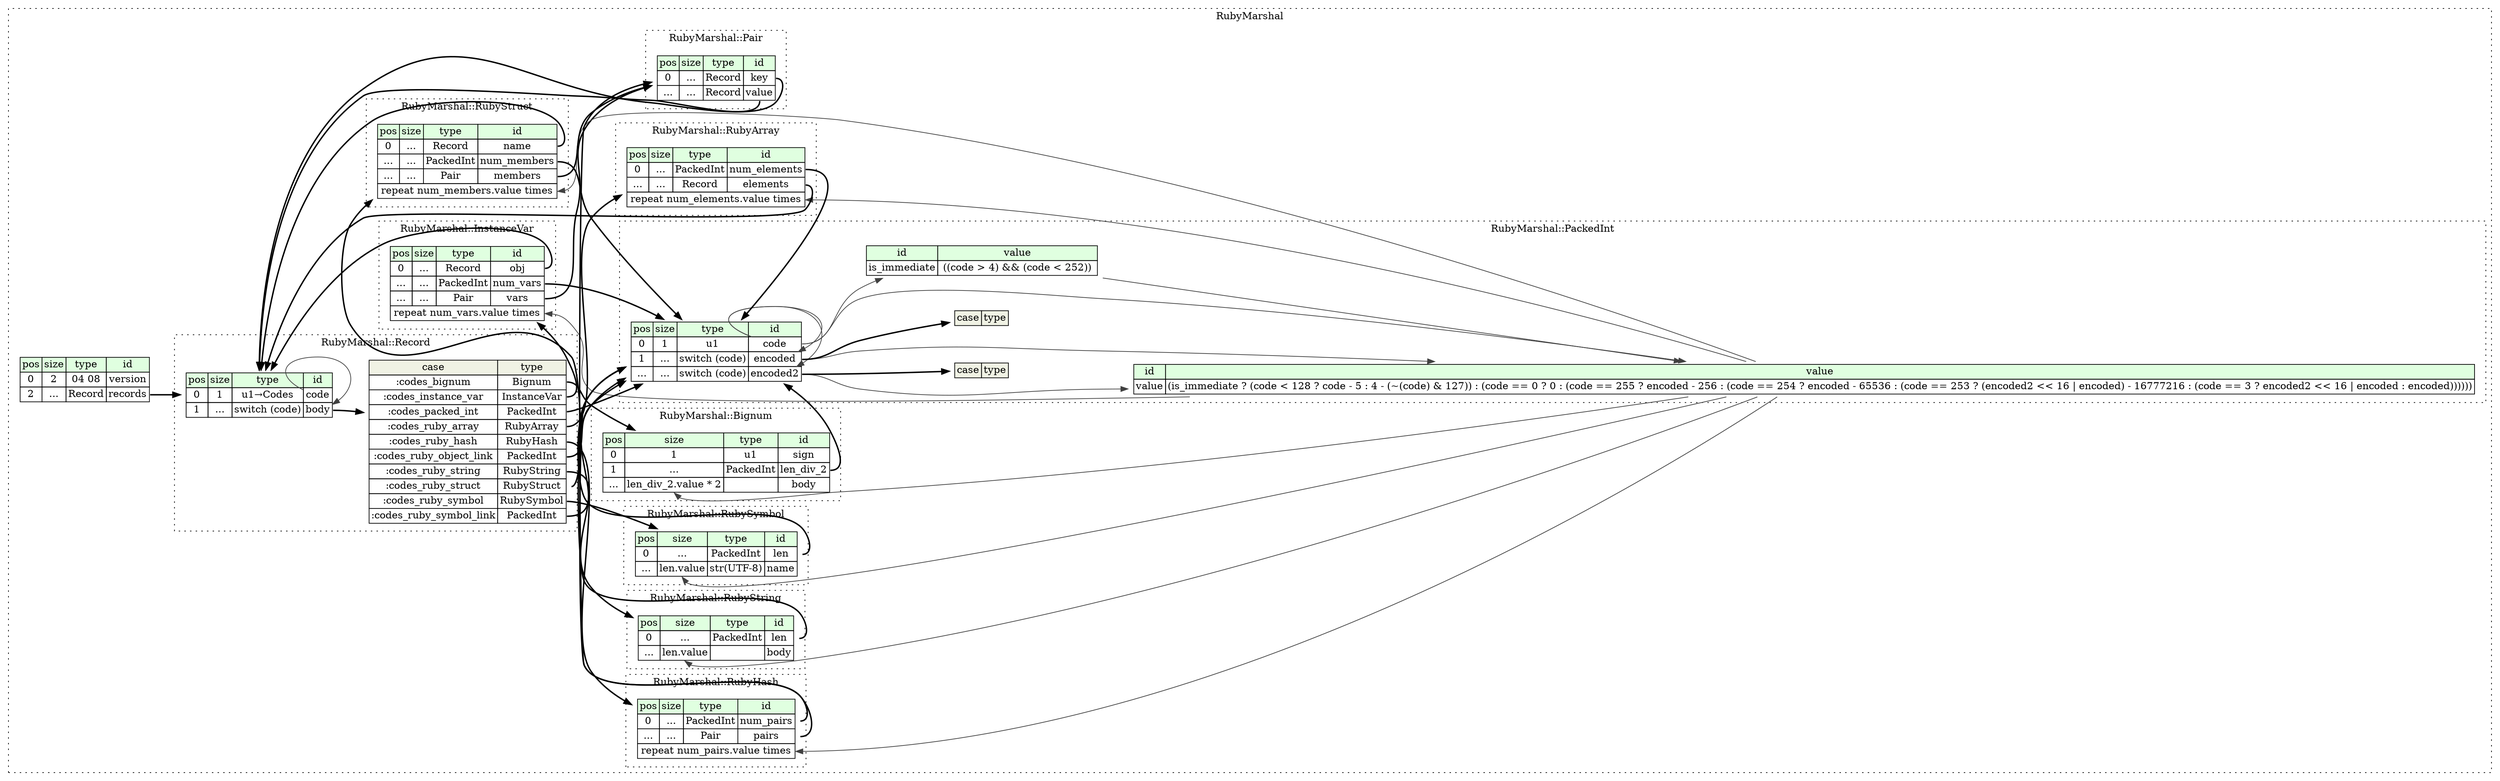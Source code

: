 digraph {
	rankdir=LR;
	node [shape=plaintext];
	subgraph cluster__ruby_marshal {
		label="RubyMarshal";
		graph[style=dotted];

		ruby_marshal__seq [label=<<TABLE BORDER="0" CELLBORDER="1" CELLSPACING="0">
			<TR><TD BGCOLOR="#E0FFE0">pos</TD><TD BGCOLOR="#E0FFE0">size</TD><TD BGCOLOR="#E0FFE0">type</TD><TD BGCOLOR="#E0FFE0">id</TD></TR>
			<TR><TD PORT="version_pos">0</TD><TD PORT="version_size">2</TD><TD>04 08</TD><TD PORT="version_type">version</TD></TR>
			<TR><TD PORT="records_pos">2</TD><TD PORT="records_size">...</TD><TD>Record</TD><TD PORT="records_type">records</TD></TR>
		</TABLE>>];
		subgraph cluster__bignum {
			label="RubyMarshal::Bignum";
			graph[style=dotted];

			bignum__seq [label=<<TABLE BORDER="0" CELLBORDER="1" CELLSPACING="0">
				<TR><TD BGCOLOR="#E0FFE0">pos</TD><TD BGCOLOR="#E0FFE0">size</TD><TD BGCOLOR="#E0FFE0">type</TD><TD BGCOLOR="#E0FFE0">id</TD></TR>
				<TR><TD PORT="sign_pos">0</TD><TD PORT="sign_size">1</TD><TD>u1</TD><TD PORT="sign_type">sign</TD></TR>
				<TR><TD PORT="len_div_2_pos">1</TD><TD PORT="len_div_2_size">...</TD><TD>PackedInt</TD><TD PORT="len_div_2_type">len_div_2</TD></TR>
				<TR><TD PORT="body_pos">...</TD><TD PORT="body_size">len_div_2.value * 2</TD><TD></TD><TD PORT="body_type">body</TD></TR>
			</TABLE>>];
		}
		subgraph cluster__instance_var {
			label="RubyMarshal::InstanceVar";
			graph[style=dotted];

			instance_var__seq [label=<<TABLE BORDER="0" CELLBORDER="1" CELLSPACING="0">
				<TR><TD BGCOLOR="#E0FFE0">pos</TD><TD BGCOLOR="#E0FFE0">size</TD><TD BGCOLOR="#E0FFE0">type</TD><TD BGCOLOR="#E0FFE0">id</TD></TR>
				<TR><TD PORT="obj_pos">0</TD><TD PORT="obj_size">...</TD><TD>Record</TD><TD PORT="obj_type">obj</TD></TR>
				<TR><TD PORT="num_vars_pos">...</TD><TD PORT="num_vars_size">...</TD><TD>PackedInt</TD><TD PORT="num_vars_type">num_vars</TD></TR>
				<TR><TD PORT="vars_pos">...</TD><TD PORT="vars_size">...</TD><TD>Pair</TD><TD PORT="vars_type">vars</TD></TR>
				<TR><TD COLSPAN="4" PORT="vars__repeat">repeat num_vars.value times</TD></TR>
			</TABLE>>];
		}
		subgraph cluster__packed_int {
			label="RubyMarshal::PackedInt";
			graph[style=dotted];

			packed_int__seq [label=<<TABLE BORDER="0" CELLBORDER="1" CELLSPACING="0">
				<TR><TD BGCOLOR="#E0FFE0">pos</TD><TD BGCOLOR="#E0FFE0">size</TD><TD BGCOLOR="#E0FFE0">type</TD><TD BGCOLOR="#E0FFE0">id</TD></TR>
				<TR><TD PORT="code_pos">0</TD><TD PORT="code_size">1</TD><TD>u1</TD><TD PORT="code_type">code</TD></TR>
				<TR><TD PORT="encoded_pos">1</TD><TD PORT="encoded_size">...</TD><TD>switch (code)</TD><TD PORT="encoded_type">encoded</TD></TR>
				<TR><TD PORT="encoded2_pos">...</TD><TD PORT="encoded2_size">...</TD><TD>switch (code)</TD><TD PORT="encoded2_type">encoded2</TD></TR>
			</TABLE>>];
			packed_int__inst__is_immediate [label=<<TABLE BORDER="0" CELLBORDER="1" CELLSPACING="0">
				<TR><TD BGCOLOR="#E0FFE0">id</TD><TD BGCOLOR="#E0FFE0">value</TD></TR>
				<TR><TD>is_immediate</TD><TD> ((code &gt; 4) &amp;&amp; (code &lt; 252)) </TD></TR>
			</TABLE>>];
			packed_int__inst__value [label=<<TABLE BORDER="0" CELLBORDER="1" CELLSPACING="0">
				<TR><TD BGCOLOR="#E0FFE0">id</TD><TD BGCOLOR="#E0FFE0">value</TD></TR>
				<TR><TD>value</TD><TD>(is_immediate ? (code &lt; 128 ? code - 5 : 4 - (~(code) &amp; 127)) : (code == 0 ? 0 : (code == 255 ? encoded - 256 : (code == 254 ? encoded - 65536 : (code == 253 ? (encoded2 &lt;&lt; 16 | encoded) - 16777216 : (code == 3 ? encoded2 &lt;&lt; 16 | encoded : encoded))))))</TD></TR>
			</TABLE>>];
packed_int__seq_encoded_switch [label=<<TABLE BORDER="0" CELLBORDER="1" CELLSPACING="0">
	<TR><TD BGCOLOR="#F0F2E4">case</TD><TD BGCOLOR="#F0F2E4">type</TD></TR>
</TABLE>>];
packed_int__seq_encoded2_switch [label=<<TABLE BORDER="0" CELLBORDER="1" CELLSPACING="0">
	<TR><TD BGCOLOR="#F0F2E4">case</TD><TD BGCOLOR="#F0F2E4">type</TD></TR>
</TABLE>>];
		}
		subgraph cluster__pair {
			label="RubyMarshal::Pair";
			graph[style=dotted];

			pair__seq [label=<<TABLE BORDER="0" CELLBORDER="1" CELLSPACING="0">
				<TR><TD BGCOLOR="#E0FFE0">pos</TD><TD BGCOLOR="#E0FFE0">size</TD><TD BGCOLOR="#E0FFE0">type</TD><TD BGCOLOR="#E0FFE0">id</TD></TR>
				<TR><TD PORT="key_pos">0</TD><TD PORT="key_size">...</TD><TD>Record</TD><TD PORT="key_type">key</TD></TR>
				<TR><TD PORT="value_pos">...</TD><TD PORT="value_size">...</TD><TD>Record</TD><TD PORT="value_type">value</TD></TR>
			</TABLE>>];
		}
		subgraph cluster__record {
			label="RubyMarshal::Record";
			graph[style=dotted];

			record__seq [label=<<TABLE BORDER="0" CELLBORDER="1" CELLSPACING="0">
				<TR><TD BGCOLOR="#E0FFE0">pos</TD><TD BGCOLOR="#E0FFE0">size</TD><TD BGCOLOR="#E0FFE0">type</TD><TD BGCOLOR="#E0FFE0">id</TD></TR>
				<TR><TD PORT="code_pos">0</TD><TD PORT="code_size">1</TD><TD>u1→Codes</TD><TD PORT="code_type">code</TD></TR>
				<TR><TD PORT="body_pos">1</TD><TD PORT="body_size">...</TD><TD>switch (code)</TD><TD PORT="body_type">body</TD></TR>
			</TABLE>>];
record__seq_body_switch [label=<<TABLE BORDER="0" CELLBORDER="1" CELLSPACING="0">
	<TR><TD BGCOLOR="#F0F2E4">case</TD><TD BGCOLOR="#F0F2E4">type</TD></TR>
	<TR><TD>:codes_bignum</TD><TD PORT="case0">Bignum</TD></TR>
	<TR><TD>:codes_instance_var</TD><TD PORT="case1">InstanceVar</TD></TR>
	<TR><TD>:codes_packed_int</TD><TD PORT="case2">PackedInt</TD></TR>
	<TR><TD>:codes_ruby_array</TD><TD PORT="case3">RubyArray</TD></TR>
	<TR><TD>:codes_ruby_hash</TD><TD PORT="case4">RubyHash</TD></TR>
	<TR><TD>:codes_ruby_object_link</TD><TD PORT="case5">PackedInt</TD></TR>
	<TR><TD>:codes_ruby_string</TD><TD PORT="case6">RubyString</TD></TR>
	<TR><TD>:codes_ruby_struct</TD><TD PORT="case7">RubyStruct</TD></TR>
	<TR><TD>:codes_ruby_symbol</TD><TD PORT="case8">RubySymbol</TD></TR>
	<TR><TD>:codes_ruby_symbol_link</TD><TD PORT="case9">PackedInt</TD></TR>
</TABLE>>];
		}
		subgraph cluster__ruby_array {
			label="RubyMarshal::RubyArray";
			graph[style=dotted];

			ruby_array__seq [label=<<TABLE BORDER="0" CELLBORDER="1" CELLSPACING="0">
				<TR><TD BGCOLOR="#E0FFE0">pos</TD><TD BGCOLOR="#E0FFE0">size</TD><TD BGCOLOR="#E0FFE0">type</TD><TD BGCOLOR="#E0FFE0">id</TD></TR>
				<TR><TD PORT="num_elements_pos">0</TD><TD PORT="num_elements_size">...</TD><TD>PackedInt</TD><TD PORT="num_elements_type">num_elements</TD></TR>
				<TR><TD PORT="elements_pos">...</TD><TD PORT="elements_size">...</TD><TD>Record</TD><TD PORT="elements_type">elements</TD></TR>
				<TR><TD COLSPAN="4" PORT="elements__repeat">repeat num_elements.value times</TD></TR>
			</TABLE>>];
		}
		subgraph cluster__ruby_hash {
			label="RubyMarshal::RubyHash";
			graph[style=dotted];

			ruby_hash__seq [label=<<TABLE BORDER="0" CELLBORDER="1" CELLSPACING="0">
				<TR><TD BGCOLOR="#E0FFE0">pos</TD><TD BGCOLOR="#E0FFE0">size</TD><TD BGCOLOR="#E0FFE0">type</TD><TD BGCOLOR="#E0FFE0">id</TD></TR>
				<TR><TD PORT="num_pairs_pos">0</TD><TD PORT="num_pairs_size">...</TD><TD>PackedInt</TD><TD PORT="num_pairs_type">num_pairs</TD></TR>
				<TR><TD PORT="pairs_pos">...</TD><TD PORT="pairs_size">...</TD><TD>Pair</TD><TD PORT="pairs_type">pairs</TD></TR>
				<TR><TD COLSPAN="4" PORT="pairs__repeat">repeat num_pairs.value times</TD></TR>
			</TABLE>>];
		}
		subgraph cluster__ruby_string {
			label="RubyMarshal::RubyString";
			graph[style=dotted];

			ruby_string__seq [label=<<TABLE BORDER="0" CELLBORDER="1" CELLSPACING="0">
				<TR><TD BGCOLOR="#E0FFE0">pos</TD><TD BGCOLOR="#E0FFE0">size</TD><TD BGCOLOR="#E0FFE0">type</TD><TD BGCOLOR="#E0FFE0">id</TD></TR>
				<TR><TD PORT="len_pos">0</TD><TD PORT="len_size">...</TD><TD>PackedInt</TD><TD PORT="len_type">len</TD></TR>
				<TR><TD PORT="body_pos">...</TD><TD PORT="body_size">len.value</TD><TD></TD><TD PORT="body_type">body</TD></TR>
			</TABLE>>];
		}
		subgraph cluster__ruby_struct {
			label="RubyMarshal::RubyStruct";
			graph[style=dotted];

			ruby_struct__seq [label=<<TABLE BORDER="0" CELLBORDER="1" CELLSPACING="0">
				<TR><TD BGCOLOR="#E0FFE0">pos</TD><TD BGCOLOR="#E0FFE0">size</TD><TD BGCOLOR="#E0FFE0">type</TD><TD BGCOLOR="#E0FFE0">id</TD></TR>
				<TR><TD PORT="name_pos">0</TD><TD PORT="name_size">...</TD><TD>Record</TD><TD PORT="name_type">name</TD></TR>
				<TR><TD PORT="num_members_pos">...</TD><TD PORT="num_members_size">...</TD><TD>PackedInt</TD><TD PORT="num_members_type">num_members</TD></TR>
				<TR><TD PORT="members_pos">...</TD><TD PORT="members_size">...</TD><TD>Pair</TD><TD PORT="members_type">members</TD></TR>
				<TR><TD COLSPAN="4" PORT="members__repeat">repeat num_members.value times</TD></TR>
			</TABLE>>];
		}
		subgraph cluster__ruby_symbol {
			label="RubyMarshal::RubySymbol";
			graph[style=dotted];

			ruby_symbol__seq [label=<<TABLE BORDER="0" CELLBORDER="1" CELLSPACING="0">
				<TR><TD BGCOLOR="#E0FFE0">pos</TD><TD BGCOLOR="#E0FFE0">size</TD><TD BGCOLOR="#E0FFE0">type</TD><TD BGCOLOR="#E0FFE0">id</TD></TR>
				<TR><TD PORT="len_pos">0</TD><TD PORT="len_size">...</TD><TD>PackedInt</TD><TD PORT="len_type">len</TD></TR>
				<TR><TD PORT="name_pos">...</TD><TD PORT="name_size">len.value</TD><TD>str(UTF-8)</TD><TD PORT="name_type">name</TD></TR>
			</TABLE>>];
		}
	}
	ruby_marshal__seq:records_type -> record__seq [style=bold];
	bignum__seq:len_div_2_type -> packed_int__seq [style=bold];
	packed_int__inst__value:value_type -> bignum__seq:body_size [color="#404040"];
	instance_var__seq:obj_type -> record__seq [style=bold];
	instance_var__seq:num_vars_type -> packed_int__seq [style=bold];
	instance_var__seq:vars_type -> pair__seq [style=bold];
	packed_int__inst__value:value_type -> instance_var__seq:vars__repeat [color="#404040"];
	packed_int__seq:encoded_type -> packed_int__seq_encoded_switch [style=bold];
	packed_int__seq:code_type -> packed_int__seq:encoded_type [color="#404040"];
	packed_int__seq:encoded2_type -> packed_int__seq_encoded2_switch [style=bold];
	packed_int__seq:code_type -> packed_int__seq:encoded2_type [color="#404040"];
	packed_int__seq:code_type -> packed_int__inst__is_immediate [color="#404040"];
	packed_int__inst__is_immediate:is_immediate_type -> packed_int__inst__value [color="#404040"];
	packed_int__seq:code_type -> packed_int__inst__value [color="#404040"];
	packed_int__seq:encoded_type -> packed_int__inst__value [color="#404040"];
	packed_int__seq:encoded2_type -> packed_int__inst__value [color="#404040"];
	pair__seq:key_type -> record__seq [style=bold];
	pair__seq:value_type -> record__seq [style=bold];
	record__seq:body_type -> record__seq_body_switch [style=bold];
	record__seq_body_switch:case0 -> bignum__seq [style=bold];
	record__seq_body_switch:case1 -> instance_var__seq [style=bold];
	record__seq_body_switch:case2 -> packed_int__seq [style=bold];
	record__seq_body_switch:case3 -> ruby_array__seq [style=bold];
	record__seq_body_switch:case4 -> ruby_hash__seq [style=bold];
	record__seq_body_switch:case5 -> packed_int__seq [style=bold];
	record__seq_body_switch:case6 -> ruby_string__seq [style=bold];
	record__seq_body_switch:case7 -> ruby_struct__seq [style=bold];
	record__seq_body_switch:case8 -> ruby_symbol__seq [style=bold];
	record__seq_body_switch:case9 -> packed_int__seq [style=bold];
	record__seq:code_type -> record__seq:body_type [color="#404040"];
	ruby_array__seq:num_elements_type -> packed_int__seq [style=bold];
	ruby_array__seq:elements_type -> record__seq [style=bold];
	packed_int__inst__value:value_type -> ruby_array__seq:elements__repeat [color="#404040"];
	ruby_hash__seq:num_pairs_type -> packed_int__seq [style=bold];
	ruby_hash__seq:pairs_type -> pair__seq [style=bold];
	packed_int__inst__value:value_type -> ruby_hash__seq:pairs__repeat [color="#404040"];
	ruby_string__seq:len_type -> packed_int__seq [style=bold];
	packed_int__inst__value:value_type -> ruby_string__seq:body_size [color="#404040"];
	ruby_struct__seq:name_type -> record__seq [style=bold];
	ruby_struct__seq:num_members_type -> packed_int__seq [style=bold];
	ruby_struct__seq:members_type -> pair__seq [style=bold];
	packed_int__inst__value:value_type -> ruby_struct__seq:members__repeat [color="#404040"];
	ruby_symbol__seq:len_type -> packed_int__seq [style=bold];
	packed_int__inst__value:value_type -> ruby_symbol__seq:name_size [color="#404040"];
}
